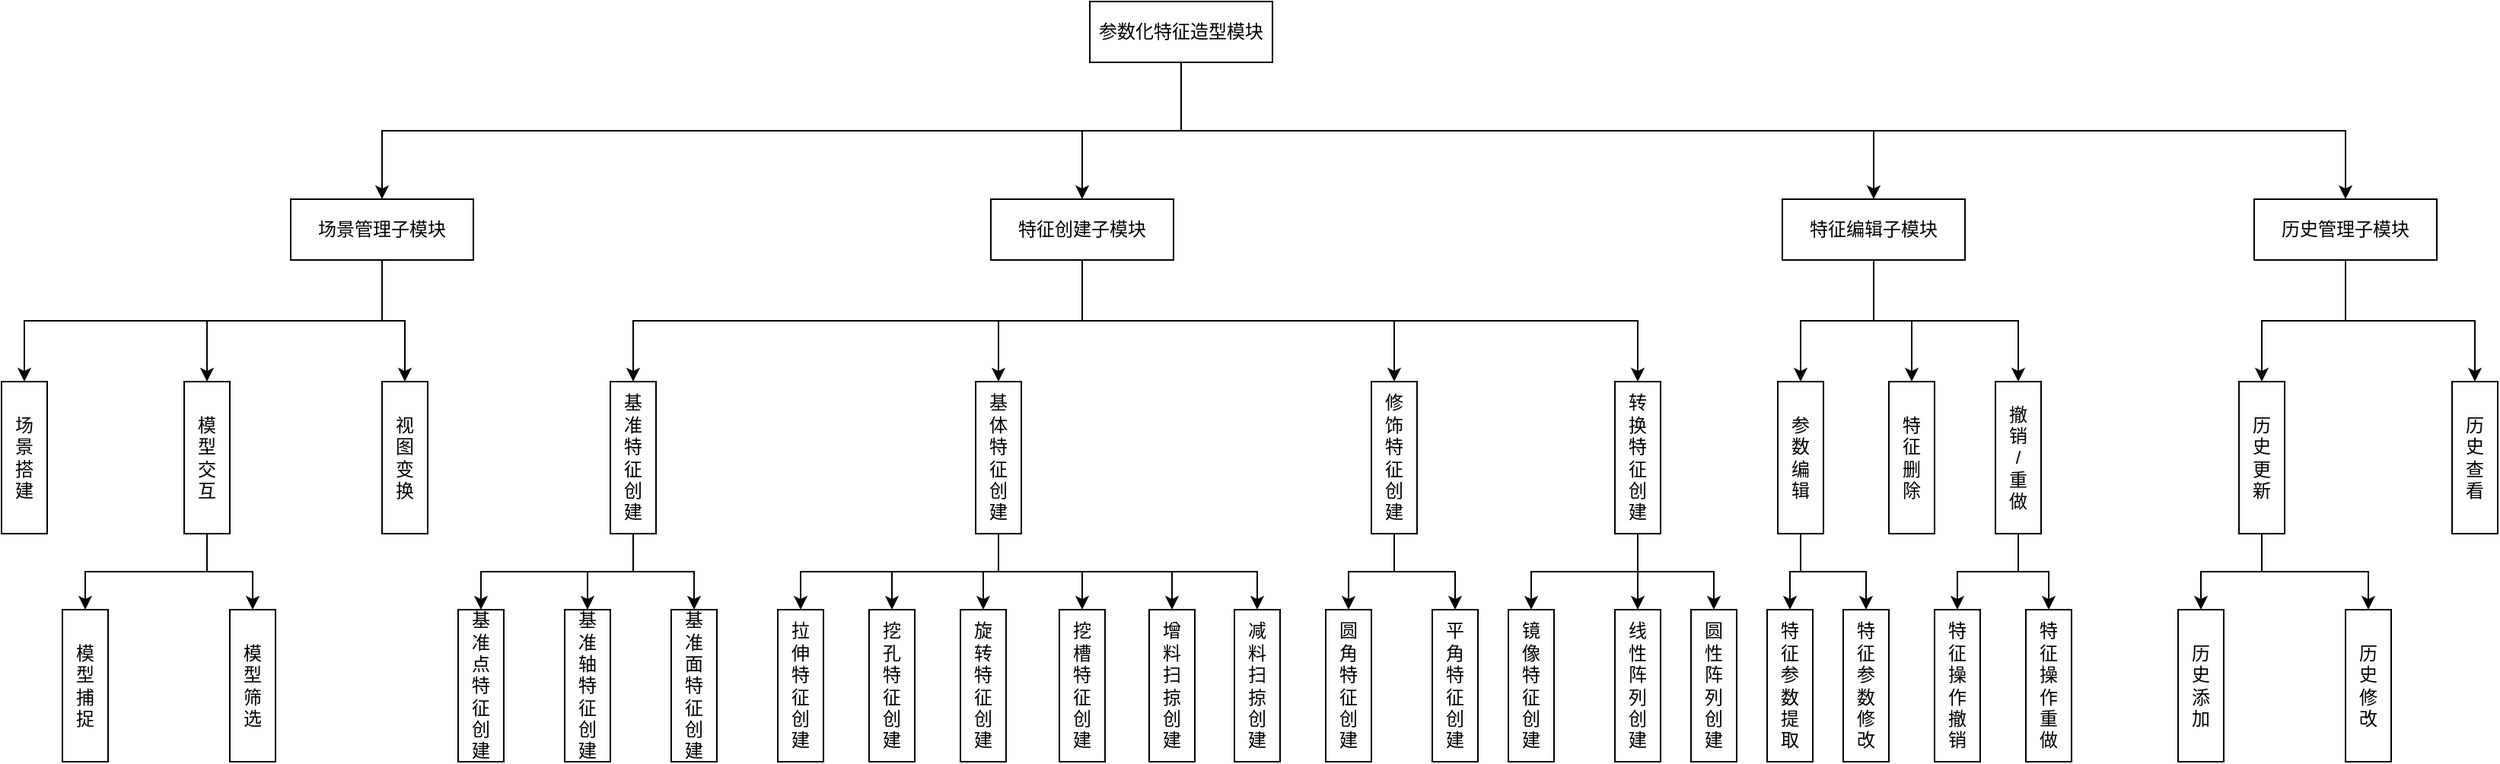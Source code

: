 <mxfile version="21.1.8" type="github">
  <diagram name="第 1 页" id="KuKHvHjNwTbAupqgn_qL">
    <mxGraphModel dx="2670" dy="829" grid="1" gridSize="10" guides="1" tooltips="1" connect="1" arrows="1" fold="1" page="1" pageScale="1" pageWidth="827" pageHeight="1169" math="0" shadow="0">
      <root>
        <mxCell id="0" />
        <mxCell id="1" parent="0" />
        <mxCell id="jY3J1ebLBUYD6axS380D-1" value="参数化特征造型模块" style="rounded=0;whiteSpace=wrap;html=1;" vertex="1" parent="1">
          <mxGeometry x="375" y="10" width="120" height="40" as="geometry" />
        </mxCell>
        <mxCell id="jY3J1ebLBUYD6axS380D-2" value="场景管理子模块" style="rounded=0;whiteSpace=wrap;html=1;" vertex="1" parent="1">
          <mxGeometry x="-150" y="140" width="120" height="40" as="geometry" />
        </mxCell>
        <mxCell id="jY3J1ebLBUYD6axS380D-3" value="特征创建子模块" style="rounded=0;whiteSpace=wrap;html=1;" vertex="1" parent="1">
          <mxGeometry x="310" y="140" width="120" height="40" as="geometry" />
        </mxCell>
        <mxCell id="jY3J1ebLBUYD6axS380D-4" value="历史管理子模块" style="rounded=0;whiteSpace=wrap;html=1;" vertex="1" parent="1">
          <mxGeometry x="1140" y="140" width="120" height="40" as="geometry" />
        </mxCell>
        <mxCell id="jY3J1ebLBUYD6axS380D-5" value="特征编辑子模块" style="rounded=0;whiteSpace=wrap;html=1;" vertex="1" parent="1">
          <mxGeometry x="830" y="140" width="120" height="40" as="geometry" />
        </mxCell>
        <mxCell id="jY3J1ebLBUYD6axS380D-6" value="场&lt;br&gt;景&lt;br&gt;搭&lt;br&gt;建" style="rounded=0;whiteSpace=wrap;html=1;" vertex="1" parent="1">
          <mxGeometry x="-340" y="260" width="30" height="100" as="geometry" />
        </mxCell>
        <mxCell id="jY3J1ebLBUYD6axS380D-7" value="模&lt;br&gt;型&lt;br&gt;交&lt;br&gt;互" style="rounded=0;whiteSpace=wrap;html=1;" vertex="1" parent="1">
          <mxGeometry x="-220" y="260" width="30" height="100" as="geometry" />
        </mxCell>
        <mxCell id="jY3J1ebLBUYD6axS380D-8" value="视&lt;br&gt;图&lt;br&gt;变&lt;br&gt;换" style="rounded=0;whiteSpace=wrap;html=1;" vertex="1" parent="1">
          <mxGeometry x="-90" y="260" width="30" height="100" as="geometry" />
        </mxCell>
        <mxCell id="jY3J1ebLBUYD6axS380D-9" value="模&lt;br&gt;型&lt;br&gt;捕&lt;br&gt;捉" style="rounded=0;whiteSpace=wrap;html=1;" vertex="1" parent="1">
          <mxGeometry x="-300" y="410" width="30" height="100" as="geometry" />
        </mxCell>
        <mxCell id="jY3J1ebLBUYD6axS380D-10" value="模&lt;br&gt;型&lt;br&gt;筛&lt;br&gt;选" style="rounded=0;whiteSpace=wrap;html=1;" vertex="1" parent="1">
          <mxGeometry x="-190" y="410" width="30" height="100" as="geometry" />
        </mxCell>
        <mxCell id="jY3J1ebLBUYD6axS380D-11" value="基&lt;br&gt;准&lt;br&gt;特&lt;br&gt;征&lt;br&gt;创&lt;br&gt;建" style="rounded=0;whiteSpace=wrap;html=1;" vertex="1" parent="1">
          <mxGeometry x="60" y="260" width="30" height="100" as="geometry" />
        </mxCell>
        <mxCell id="jY3J1ebLBUYD6axS380D-12" value="基&lt;br&gt;体&lt;br&gt;特&lt;br&gt;征&lt;br&gt;创&lt;br&gt;建" style="rounded=0;whiteSpace=wrap;html=1;" vertex="1" parent="1">
          <mxGeometry x="300" y="260" width="30" height="100" as="geometry" />
        </mxCell>
        <mxCell id="jY3J1ebLBUYD6axS380D-13" value="转&lt;br&gt;换&lt;br&gt;特&lt;br&gt;征&lt;br&gt;创&lt;br&gt;建" style="rounded=0;whiteSpace=wrap;html=1;" vertex="1" parent="1">
          <mxGeometry x="720" y="260" width="30" height="100" as="geometry" />
        </mxCell>
        <mxCell id="jY3J1ebLBUYD6axS380D-14" value="修&lt;br&gt;饰&lt;br&gt;特&lt;br&gt;征&lt;br&gt;创&lt;br&gt;建" style="rounded=0;whiteSpace=wrap;html=1;" vertex="1" parent="1">
          <mxGeometry x="560" y="260" width="30" height="100" as="geometry" />
        </mxCell>
        <mxCell id="jY3J1ebLBUYD6axS380D-15" value="基&lt;br&gt;准&lt;br&gt;点&lt;br&gt;特&lt;br&gt;征&lt;br&gt;创&lt;br&gt;建" style="rounded=0;whiteSpace=wrap;html=1;" vertex="1" parent="1">
          <mxGeometry x="-40" y="410" width="30" height="100" as="geometry" />
        </mxCell>
        <mxCell id="jY3J1ebLBUYD6axS380D-16" value="拉&lt;br&gt;伸&lt;br&gt;特&lt;br&gt;征&lt;br&gt;创&lt;br&gt;建" style="rounded=0;whiteSpace=wrap;html=1;" vertex="1" parent="1">
          <mxGeometry x="170" y="410" width="30" height="100" as="geometry" />
        </mxCell>
        <mxCell id="jY3J1ebLBUYD6axS380D-17" value="旋&lt;br&gt;转&lt;br&gt;特&lt;br&gt;征&lt;br&gt;创&lt;br&gt;建" style="rounded=0;whiteSpace=wrap;html=1;" vertex="1" parent="1">
          <mxGeometry x="290" y="410" width="30" height="100" as="geometry" />
        </mxCell>
        <mxCell id="jY3J1ebLBUYD6axS380D-18" value="挖&lt;br&gt;孔&lt;br&gt;特&lt;br&gt;征&lt;br&gt;创&lt;br&gt;建" style="rounded=0;whiteSpace=wrap;html=1;" vertex="1" parent="1">
          <mxGeometry x="230" y="410" width="30" height="100" as="geometry" />
        </mxCell>
        <mxCell id="jY3J1ebLBUYD6axS380D-19" value="挖&lt;br&gt;槽&lt;br&gt;特&lt;br&gt;征&lt;br&gt;创&lt;br&gt;建" style="rounded=0;whiteSpace=wrap;html=1;" vertex="1" parent="1">
          <mxGeometry x="355" y="410" width="30" height="100" as="geometry" />
        </mxCell>
        <mxCell id="jY3J1ebLBUYD6axS380D-20" value="基&lt;br&gt;准&lt;br&gt;轴&lt;br&gt;特&lt;br&gt;征&lt;br&gt;创&lt;br&gt;建" style="rounded=0;whiteSpace=wrap;html=1;" vertex="1" parent="1">
          <mxGeometry x="30" y="410" width="30" height="100" as="geometry" />
        </mxCell>
        <mxCell id="jY3J1ebLBUYD6axS380D-21" value="基&lt;br&gt;准&lt;br&gt;面&lt;br&gt;特&lt;br&gt;征&lt;br&gt;创&lt;br&gt;建" style="rounded=0;whiteSpace=wrap;html=1;" vertex="1" parent="1">
          <mxGeometry x="100" y="410" width="30" height="100" as="geometry" />
        </mxCell>
        <mxCell id="jY3J1ebLBUYD6axS380D-23" value="增&lt;br&gt;料&lt;br&gt;扫&lt;br&gt;掠&lt;br&gt;创&lt;br&gt;建" style="rounded=0;whiteSpace=wrap;html=1;" vertex="1" parent="1">
          <mxGeometry x="414" y="410" width="30" height="100" as="geometry" />
        </mxCell>
        <mxCell id="jY3J1ebLBUYD6axS380D-24" value="减&lt;br&gt;料&lt;br&gt;扫&lt;br&gt;掠&lt;br&gt;创&lt;br&gt;建" style="rounded=0;whiteSpace=wrap;html=1;" vertex="1" parent="1">
          <mxGeometry x="470" y="410" width="30" height="100" as="geometry" />
        </mxCell>
        <mxCell id="jY3J1ebLBUYD6axS380D-25" value="圆&lt;br&gt;角&lt;br&gt;特&lt;br&gt;征&lt;br&gt;创&lt;br&gt;建" style="rounded=0;whiteSpace=wrap;html=1;" vertex="1" parent="1">
          <mxGeometry x="530" y="410" width="30" height="100" as="geometry" />
        </mxCell>
        <mxCell id="jY3J1ebLBUYD6axS380D-26" value="平&lt;br&gt;角&lt;br&gt;特&lt;br&gt;征&lt;br&gt;创&lt;br&gt;建" style="rounded=0;whiteSpace=wrap;html=1;" vertex="1" parent="1">
          <mxGeometry x="600" y="410" width="30" height="100" as="geometry" />
        </mxCell>
        <mxCell id="jY3J1ebLBUYD6axS380D-27" value="镜&lt;br&gt;像&lt;br&gt;特&lt;br&gt;征&lt;br&gt;创&lt;br&gt;建" style="rounded=0;whiteSpace=wrap;html=1;" vertex="1" parent="1">
          <mxGeometry x="650" y="410" width="30" height="100" as="geometry" />
        </mxCell>
        <mxCell id="jY3J1ebLBUYD6axS380D-28" value="线&lt;br&gt;性&lt;br&gt;阵&lt;br&gt;列&lt;br&gt;创&lt;br&gt;建" style="rounded=0;whiteSpace=wrap;html=1;" vertex="1" parent="1">
          <mxGeometry x="720" y="410" width="30" height="100" as="geometry" />
        </mxCell>
        <mxCell id="jY3J1ebLBUYD6axS380D-29" value="圆&lt;br&gt;性&lt;br&gt;阵&lt;br&gt;列&lt;br&gt;创&lt;br&gt;建" style="rounded=0;whiteSpace=wrap;html=1;" vertex="1" parent="1">
          <mxGeometry x="770" y="410" width="30" height="100" as="geometry" />
        </mxCell>
        <mxCell id="jY3J1ebLBUYD6axS380D-30" value="参&lt;br&gt;数&lt;br&gt;编&lt;br&gt;辑" style="rounded=0;whiteSpace=wrap;html=1;" vertex="1" parent="1">
          <mxGeometry x="827" y="260" width="30" height="100" as="geometry" />
        </mxCell>
        <mxCell id="jY3J1ebLBUYD6axS380D-31" value="撤&lt;br&gt;销&lt;br&gt;/&lt;br&gt;重&lt;br&gt;做" style="rounded=0;whiteSpace=wrap;html=1;" vertex="1" parent="1">
          <mxGeometry x="970" y="260" width="30" height="100" as="geometry" />
        </mxCell>
        <mxCell id="jY3J1ebLBUYD6axS380D-32" value="特&lt;br&gt;征&lt;br&gt;参&lt;br&gt;数&lt;br&gt;提&lt;br&gt;取" style="rounded=0;whiteSpace=wrap;html=1;" vertex="1" parent="1">
          <mxGeometry x="820" y="410" width="30" height="100" as="geometry" />
        </mxCell>
        <mxCell id="jY3J1ebLBUYD6axS380D-33" value="特&lt;br&gt;征&lt;br&gt;参&lt;br&gt;数&lt;br&gt;修&lt;br&gt;改" style="rounded=0;whiteSpace=wrap;html=1;" vertex="1" parent="1">
          <mxGeometry x="870" y="410" width="30" height="100" as="geometry" />
        </mxCell>
        <mxCell id="jY3J1ebLBUYD6axS380D-34" value="特&lt;br&gt;征&lt;br&gt;操&lt;br&gt;作&lt;br&gt;重&lt;br&gt;做" style="rounded=0;whiteSpace=wrap;html=1;" vertex="1" parent="1">
          <mxGeometry x="990" y="410" width="30" height="100" as="geometry" />
        </mxCell>
        <mxCell id="jY3J1ebLBUYD6axS380D-35" value="特&lt;br&gt;征&lt;br&gt;操&lt;br&gt;作&lt;br&gt;撤&lt;br&gt;销" style="rounded=0;whiteSpace=wrap;html=1;" vertex="1" parent="1">
          <mxGeometry x="930" y="410" width="30" height="100" as="geometry" />
        </mxCell>
        <mxCell id="jY3J1ebLBUYD6axS380D-36" value="特&lt;br&gt;征&lt;br&gt;删&lt;br&gt;除" style="rounded=0;whiteSpace=wrap;html=1;" vertex="1" parent="1">
          <mxGeometry x="900" y="260" width="30" height="100" as="geometry" />
        </mxCell>
        <mxCell id="jY3J1ebLBUYD6axS380D-37" value="历&lt;br&gt;史&lt;br&gt;更&lt;br&gt;新" style="rounded=0;whiteSpace=wrap;html=1;" vertex="1" parent="1">
          <mxGeometry x="1130" y="260" width="30" height="100" as="geometry" />
        </mxCell>
        <mxCell id="jY3J1ebLBUYD6axS380D-38" value="历&lt;br&gt;史&lt;br&gt;查&lt;br&gt;看" style="rounded=0;whiteSpace=wrap;html=1;" vertex="1" parent="1">
          <mxGeometry x="1270" y="260" width="30" height="100" as="geometry" />
        </mxCell>
        <mxCell id="jY3J1ebLBUYD6axS380D-39" value="历&lt;br&gt;史&lt;br&gt;添&lt;br&gt;加" style="rounded=0;whiteSpace=wrap;html=1;" vertex="1" parent="1">
          <mxGeometry x="1090" y="410" width="30" height="100" as="geometry" />
        </mxCell>
        <mxCell id="jY3J1ebLBUYD6axS380D-40" value="历&lt;br&gt;史&lt;br&gt;修&lt;br&gt;改" style="rounded=0;whiteSpace=wrap;html=1;" vertex="1" parent="1">
          <mxGeometry x="1200" y="410" width="30" height="100" as="geometry" />
        </mxCell>
        <mxCell id="jY3J1ebLBUYD6axS380D-53" value="" style="endArrow=classic;html=1;rounded=0;exitX=0.5;exitY=1;exitDx=0;exitDy=0;entryX=0.5;entryY=0;entryDx=0;entryDy=0;edgeStyle=orthogonalEdgeStyle;" edge="1" parent="1" source="jY3J1ebLBUYD6axS380D-1" target="jY3J1ebLBUYD6axS380D-2">
          <mxGeometry width="50" height="50" relative="1" as="geometry">
            <mxPoint x="150" y="170" as="sourcePoint" />
            <mxPoint x="200" y="120" as="targetPoint" />
          </mxGeometry>
        </mxCell>
        <mxCell id="jY3J1ebLBUYD6axS380D-54" value="" style="endArrow=classic;html=1;rounded=0;exitX=0.5;exitY=1;exitDx=0;exitDy=0;entryX=0.5;entryY=0;entryDx=0;entryDy=0;edgeStyle=orthogonalEdgeStyle;" edge="1" parent="1" source="jY3J1ebLBUYD6axS380D-1" target="jY3J1ebLBUYD6axS380D-3">
          <mxGeometry width="50" height="50" relative="1" as="geometry">
            <mxPoint x="445" y="60" as="sourcePoint" />
            <mxPoint x="-80" y="150" as="targetPoint" />
            <Array as="points">
              <mxPoint x="435" y="95" />
              <mxPoint x="370" y="95" />
            </Array>
          </mxGeometry>
        </mxCell>
        <mxCell id="jY3J1ebLBUYD6axS380D-59" value="" style="endArrow=classic;html=1;rounded=0;exitX=0.5;exitY=1;exitDx=0;exitDy=0;entryX=0.5;entryY=0;entryDx=0;entryDy=0;edgeStyle=orthogonalEdgeStyle;" edge="1" parent="1" source="jY3J1ebLBUYD6axS380D-2" target="jY3J1ebLBUYD6axS380D-6">
          <mxGeometry width="50" height="50" relative="1" as="geometry">
            <mxPoint x="475" y="90" as="sourcePoint" />
            <mxPoint x="-50" y="180" as="targetPoint" />
          </mxGeometry>
        </mxCell>
        <mxCell id="jY3J1ebLBUYD6axS380D-60" value="" style="endArrow=classic;html=1;rounded=0;exitX=0.5;exitY=1;exitDx=0;exitDy=0;entryX=0.5;entryY=0;entryDx=0;entryDy=0;edgeStyle=orthogonalEdgeStyle;" edge="1" parent="1" source="jY3J1ebLBUYD6axS380D-2" target="jY3J1ebLBUYD6axS380D-7">
          <mxGeometry width="50" height="50" relative="1" as="geometry">
            <mxPoint x="485" y="100" as="sourcePoint" />
            <mxPoint x="-40" y="190" as="targetPoint" />
          </mxGeometry>
        </mxCell>
        <mxCell id="jY3J1ebLBUYD6axS380D-61" value="" style="endArrow=classic;html=1;rounded=0;exitX=0.5;exitY=1;exitDx=0;exitDy=0;entryX=0.5;entryY=0;entryDx=0;entryDy=0;edgeStyle=orthogonalEdgeStyle;" edge="1" parent="1" source="jY3J1ebLBUYD6axS380D-2" target="jY3J1ebLBUYD6axS380D-8">
          <mxGeometry width="50" height="50" relative="1" as="geometry">
            <mxPoint x="495" y="110" as="sourcePoint" />
            <mxPoint x="-30" y="200" as="targetPoint" />
          </mxGeometry>
        </mxCell>
        <mxCell id="jY3J1ebLBUYD6axS380D-62" value="" style="endArrow=classic;html=1;rounded=0;entryX=0.5;entryY=0;entryDx=0;entryDy=0;edgeStyle=orthogonalEdgeStyle;exitX=0.5;exitY=1;exitDx=0;exitDy=0;" edge="1" parent="1" source="jY3J1ebLBUYD6axS380D-7" target="jY3J1ebLBUYD6axS380D-9">
          <mxGeometry width="50" height="50" relative="1" as="geometry">
            <mxPoint x="-220" y="440" as="sourcePoint" />
            <mxPoint x="-20" y="210" as="targetPoint" />
          </mxGeometry>
        </mxCell>
        <mxCell id="jY3J1ebLBUYD6axS380D-63" value="" style="endArrow=classic;html=1;rounded=0;exitX=0.5;exitY=1;exitDx=0;exitDy=0;entryX=0.5;entryY=0;entryDx=0;entryDy=0;edgeStyle=orthogonalEdgeStyle;" edge="1" parent="1" source="jY3J1ebLBUYD6axS380D-7" target="jY3J1ebLBUYD6axS380D-10">
          <mxGeometry width="50" height="50" relative="1" as="geometry">
            <mxPoint x="515" y="130" as="sourcePoint" />
            <mxPoint x="-10" y="220" as="targetPoint" />
          </mxGeometry>
        </mxCell>
        <mxCell id="jY3J1ebLBUYD6axS380D-64" value="" style="endArrow=classic;html=1;rounded=0;exitX=0.5;exitY=1;exitDx=0;exitDy=0;entryX=0.5;entryY=0;entryDx=0;entryDy=0;edgeStyle=orthogonalEdgeStyle;" edge="1" parent="1" source="jY3J1ebLBUYD6axS380D-3" target="jY3J1ebLBUYD6axS380D-11">
          <mxGeometry width="50" height="50" relative="1" as="geometry">
            <mxPoint x="525" y="140" as="sourcePoint" />
            <mxPoint y="230" as="targetPoint" />
          </mxGeometry>
        </mxCell>
        <mxCell id="jY3J1ebLBUYD6axS380D-65" value="" style="endArrow=classic;html=1;rounded=0;exitX=0.5;exitY=1;exitDx=0;exitDy=0;edgeStyle=orthogonalEdgeStyle;" edge="1" parent="1" source="jY3J1ebLBUYD6axS380D-3" target="jY3J1ebLBUYD6axS380D-12">
          <mxGeometry width="50" height="50" relative="1" as="geometry">
            <mxPoint x="535" y="150" as="sourcePoint" />
            <mxPoint x="10" y="240" as="targetPoint" />
          </mxGeometry>
        </mxCell>
        <mxCell id="jY3J1ebLBUYD6axS380D-66" value="" style="endArrow=classic;html=1;rounded=0;exitX=0.5;exitY=1;exitDx=0;exitDy=0;entryX=0.5;entryY=0;entryDx=0;entryDy=0;edgeStyle=orthogonalEdgeStyle;" edge="1" parent="1" source="jY3J1ebLBUYD6axS380D-3" target="jY3J1ebLBUYD6axS380D-14">
          <mxGeometry width="50" height="50" relative="1" as="geometry">
            <mxPoint x="545" y="160" as="sourcePoint" />
            <mxPoint x="20" y="250" as="targetPoint" />
          </mxGeometry>
        </mxCell>
        <mxCell id="jY3J1ebLBUYD6axS380D-67" value="" style="endArrow=classic;html=1;rounded=0;exitX=0.5;exitY=1;exitDx=0;exitDy=0;entryX=0.5;entryY=0;entryDx=0;entryDy=0;edgeStyle=orthogonalEdgeStyle;" edge="1" parent="1" source="jY3J1ebLBUYD6axS380D-3" target="jY3J1ebLBUYD6axS380D-13">
          <mxGeometry width="50" height="50" relative="1" as="geometry">
            <mxPoint x="555" y="170" as="sourcePoint" />
            <mxPoint x="30" y="260" as="targetPoint" />
          </mxGeometry>
        </mxCell>
        <mxCell id="jY3J1ebLBUYD6axS380D-68" value="" style="endArrow=classic;html=1;rounded=0;exitX=0.5;exitY=1;exitDx=0;exitDy=0;entryX=0.5;entryY=0;entryDx=0;entryDy=0;edgeStyle=orthogonalEdgeStyle;" edge="1" parent="1" source="jY3J1ebLBUYD6axS380D-11" target="jY3J1ebLBUYD6axS380D-15">
          <mxGeometry width="50" height="50" relative="1" as="geometry">
            <mxPoint x="565" y="180" as="sourcePoint" />
            <mxPoint x="40" y="270" as="targetPoint" />
          </mxGeometry>
        </mxCell>
        <mxCell id="jY3J1ebLBUYD6axS380D-69" value="" style="endArrow=classic;html=1;rounded=0;exitX=0.5;exitY=1;exitDx=0;exitDy=0;entryX=0.5;entryY=0;entryDx=0;entryDy=0;edgeStyle=orthogonalEdgeStyle;" edge="1" parent="1" source="jY3J1ebLBUYD6axS380D-11" target="jY3J1ebLBUYD6axS380D-20">
          <mxGeometry width="50" height="50" relative="1" as="geometry">
            <mxPoint x="575" y="190" as="sourcePoint" />
            <mxPoint x="50" y="280" as="targetPoint" />
          </mxGeometry>
        </mxCell>
        <mxCell id="jY3J1ebLBUYD6axS380D-70" value="" style="endArrow=classic;html=1;rounded=0;exitX=0.5;exitY=1;exitDx=0;exitDy=0;entryX=0.5;entryY=0;entryDx=0;entryDy=0;edgeStyle=orthogonalEdgeStyle;" edge="1" parent="1" source="jY3J1ebLBUYD6axS380D-11" target="jY3J1ebLBUYD6axS380D-21">
          <mxGeometry width="50" height="50" relative="1" as="geometry">
            <mxPoint x="585" y="200" as="sourcePoint" />
            <mxPoint x="60" y="290" as="targetPoint" />
          </mxGeometry>
        </mxCell>
        <mxCell id="jY3J1ebLBUYD6axS380D-71" value="" style="endArrow=classic;html=1;rounded=0;exitX=0.5;exitY=1;exitDx=0;exitDy=0;entryX=0.5;entryY=0;entryDx=0;entryDy=0;edgeStyle=orthogonalEdgeStyle;" edge="1" parent="1" source="jY3J1ebLBUYD6axS380D-12" target="jY3J1ebLBUYD6axS380D-16">
          <mxGeometry width="50" height="50" relative="1" as="geometry">
            <mxPoint x="595" y="210" as="sourcePoint" />
            <mxPoint x="70" y="300" as="targetPoint" />
          </mxGeometry>
        </mxCell>
        <mxCell id="jY3J1ebLBUYD6axS380D-73" value="" style="endArrow=classic;html=1;rounded=0;exitX=0.5;exitY=1;exitDx=0;exitDy=0;edgeStyle=orthogonalEdgeStyle;" edge="1" parent="1" source="jY3J1ebLBUYD6axS380D-12" target="jY3J1ebLBUYD6axS380D-18">
          <mxGeometry width="50" height="50" relative="1" as="geometry">
            <mxPoint x="615" y="230" as="sourcePoint" />
            <mxPoint x="90" y="320" as="targetPoint" />
          </mxGeometry>
        </mxCell>
        <mxCell id="jY3J1ebLBUYD6axS380D-74" value="" style="endArrow=classic;html=1;rounded=0;exitX=0.5;exitY=1;exitDx=0;exitDy=0;edgeStyle=orthogonalEdgeStyle;" edge="1" parent="1" source="jY3J1ebLBUYD6axS380D-12" target="jY3J1ebLBUYD6axS380D-17">
          <mxGeometry width="50" height="50" relative="1" as="geometry">
            <mxPoint x="625" y="240" as="sourcePoint" />
            <mxPoint x="100" y="330" as="targetPoint" />
          </mxGeometry>
        </mxCell>
        <mxCell id="jY3J1ebLBUYD6axS380D-75" value="" style="endArrow=classic;html=1;rounded=0;exitX=0.5;exitY=1;exitDx=0;exitDy=0;entryX=0.5;entryY=0;entryDx=0;entryDy=0;edgeStyle=orthogonalEdgeStyle;" edge="1" parent="1" source="jY3J1ebLBUYD6axS380D-12" target="jY3J1ebLBUYD6axS380D-19">
          <mxGeometry width="50" height="50" relative="1" as="geometry">
            <mxPoint x="635" y="250" as="sourcePoint" />
            <mxPoint x="110" y="340" as="targetPoint" />
          </mxGeometry>
        </mxCell>
        <mxCell id="jY3J1ebLBUYD6axS380D-76" value="" style="endArrow=classic;html=1;rounded=0;exitX=0.5;exitY=1;exitDx=0;exitDy=0;entryX=0.5;entryY=0;entryDx=0;entryDy=0;edgeStyle=orthogonalEdgeStyle;" edge="1" parent="1" source="jY3J1ebLBUYD6axS380D-12" target="jY3J1ebLBUYD6axS380D-23">
          <mxGeometry width="50" height="50" relative="1" as="geometry">
            <mxPoint x="645" y="260" as="sourcePoint" />
            <mxPoint x="120" y="350" as="targetPoint" />
          </mxGeometry>
        </mxCell>
        <mxCell id="jY3J1ebLBUYD6axS380D-77" value="" style="endArrow=classic;html=1;rounded=0;exitX=0.5;exitY=1;exitDx=0;exitDy=0;entryX=0.5;entryY=0;entryDx=0;entryDy=0;edgeStyle=orthogonalEdgeStyle;" edge="1" parent="1" source="jY3J1ebLBUYD6axS380D-12" target="jY3J1ebLBUYD6axS380D-24">
          <mxGeometry width="50" height="50" relative="1" as="geometry">
            <mxPoint x="655" y="270" as="sourcePoint" />
            <mxPoint x="130" y="360" as="targetPoint" />
          </mxGeometry>
        </mxCell>
        <mxCell id="jY3J1ebLBUYD6axS380D-78" value="" style="endArrow=classic;html=1;rounded=0;exitX=0.5;exitY=1;exitDx=0;exitDy=0;entryX=0.5;entryY=0;entryDx=0;entryDy=0;edgeStyle=orthogonalEdgeStyle;" edge="1" parent="1" source="jY3J1ebLBUYD6axS380D-14" target="jY3J1ebLBUYD6axS380D-25">
          <mxGeometry width="50" height="50" relative="1" as="geometry">
            <mxPoint x="665" y="280" as="sourcePoint" />
            <mxPoint x="140" y="370" as="targetPoint" />
          </mxGeometry>
        </mxCell>
        <mxCell id="jY3J1ebLBUYD6axS380D-79" value="" style="endArrow=classic;html=1;rounded=0;exitX=0.5;exitY=1;exitDx=0;exitDy=0;entryX=0.5;entryY=0;entryDx=0;entryDy=0;edgeStyle=orthogonalEdgeStyle;" edge="1" parent="1" source="jY3J1ebLBUYD6axS380D-14" target="jY3J1ebLBUYD6axS380D-26">
          <mxGeometry width="50" height="50" relative="1" as="geometry">
            <mxPoint x="675" y="290" as="sourcePoint" />
            <mxPoint x="150" y="380" as="targetPoint" />
          </mxGeometry>
        </mxCell>
        <mxCell id="jY3J1ebLBUYD6axS380D-80" value="" style="endArrow=classic;html=1;rounded=0;exitX=0.5;exitY=1;exitDx=0;exitDy=0;edgeStyle=orthogonalEdgeStyle;" edge="1" parent="1" source="jY3J1ebLBUYD6axS380D-13" target="jY3J1ebLBUYD6axS380D-27">
          <mxGeometry width="50" height="50" relative="1" as="geometry">
            <mxPoint x="685" y="300" as="sourcePoint" />
            <mxPoint x="160" y="390" as="targetPoint" />
          </mxGeometry>
        </mxCell>
        <mxCell id="jY3J1ebLBUYD6axS380D-81" value="" style="endArrow=classic;html=1;rounded=0;exitX=0.5;exitY=1;exitDx=0;exitDy=0;edgeStyle=orthogonalEdgeStyle;" edge="1" parent="1" source="jY3J1ebLBUYD6axS380D-13" target="jY3J1ebLBUYD6axS380D-28">
          <mxGeometry width="50" height="50" relative="1" as="geometry">
            <mxPoint x="695" y="310" as="sourcePoint" />
            <mxPoint x="170" y="400" as="targetPoint" />
          </mxGeometry>
        </mxCell>
        <mxCell id="jY3J1ebLBUYD6axS380D-82" value="" style="endArrow=classic;html=1;rounded=0;exitX=0.5;exitY=1;exitDx=0;exitDy=0;edgeStyle=orthogonalEdgeStyle;" edge="1" parent="1" source="jY3J1ebLBUYD6axS380D-13" target="jY3J1ebLBUYD6axS380D-29">
          <mxGeometry width="50" height="50" relative="1" as="geometry">
            <mxPoint x="705" y="320" as="sourcePoint" />
            <mxPoint x="180" y="410" as="targetPoint" />
          </mxGeometry>
        </mxCell>
        <mxCell id="jY3J1ebLBUYD6axS380D-83" value="" style="endArrow=classic;html=1;rounded=0;exitX=0.5;exitY=1;exitDx=0;exitDy=0;entryX=0.5;entryY=0;entryDx=0;entryDy=0;edgeStyle=orthogonalEdgeStyle;" edge="1" parent="1" source="jY3J1ebLBUYD6axS380D-5" target="jY3J1ebLBUYD6axS380D-30">
          <mxGeometry width="50" height="50" relative="1" as="geometry">
            <mxPoint x="715" y="330" as="sourcePoint" />
            <mxPoint x="190" y="420" as="targetPoint" />
          </mxGeometry>
        </mxCell>
        <mxCell id="jY3J1ebLBUYD6axS380D-84" value="" style="endArrow=classic;html=1;rounded=0;exitX=0.5;exitY=1;exitDx=0;exitDy=0;entryX=0.5;entryY=0;entryDx=0;entryDy=0;edgeStyle=orthogonalEdgeStyle;" edge="1" parent="1" source="jY3J1ebLBUYD6axS380D-5" target="jY3J1ebLBUYD6axS380D-36">
          <mxGeometry width="50" height="50" relative="1" as="geometry">
            <mxPoint x="725" y="340" as="sourcePoint" />
            <mxPoint x="200" y="430" as="targetPoint" />
          </mxGeometry>
        </mxCell>
        <mxCell id="jY3J1ebLBUYD6axS380D-85" value="" style="endArrow=classic;html=1;rounded=0;exitX=0.5;exitY=1;exitDx=0;exitDy=0;entryX=0.5;entryY=0;entryDx=0;entryDy=0;edgeStyle=orthogonalEdgeStyle;" edge="1" parent="1" source="jY3J1ebLBUYD6axS380D-5" target="jY3J1ebLBUYD6axS380D-31">
          <mxGeometry width="50" height="50" relative="1" as="geometry">
            <mxPoint x="735" y="350" as="sourcePoint" />
            <mxPoint x="210" y="440" as="targetPoint" />
          </mxGeometry>
        </mxCell>
        <mxCell id="jY3J1ebLBUYD6axS380D-86" value="" style="endArrow=classic;html=1;rounded=0;exitX=0.5;exitY=1;exitDx=0;exitDy=0;edgeStyle=orthogonalEdgeStyle;" edge="1" parent="1" source="jY3J1ebLBUYD6axS380D-4" target="jY3J1ebLBUYD6axS380D-37">
          <mxGeometry width="50" height="50" relative="1" as="geometry">
            <mxPoint x="745" y="360" as="sourcePoint" />
            <mxPoint x="220" y="450" as="targetPoint" />
          </mxGeometry>
        </mxCell>
        <mxCell id="jY3J1ebLBUYD6axS380D-89" value="" style="endArrow=classic;html=1;rounded=0;exitX=0.5;exitY=1;exitDx=0;exitDy=0;edgeStyle=orthogonalEdgeStyle;" edge="1" parent="1" source="jY3J1ebLBUYD6axS380D-4" target="jY3J1ebLBUYD6axS380D-38">
          <mxGeometry width="50" height="50" relative="1" as="geometry">
            <mxPoint x="755" y="370" as="sourcePoint" />
            <mxPoint x="230" y="460" as="targetPoint" />
          </mxGeometry>
        </mxCell>
        <mxCell id="jY3J1ebLBUYD6axS380D-90" value="" style="endArrow=classic;html=1;rounded=0;exitX=0.5;exitY=1;exitDx=0;exitDy=0;edgeStyle=orthogonalEdgeStyle;" edge="1" parent="1" source="jY3J1ebLBUYD6axS380D-37" target="jY3J1ebLBUYD6axS380D-39">
          <mxGeometry width="50" height="50" relative="1" as="geometry">
            <mxPoint x="765" y="380" as="sourcePoint" />
            <mxPoint x="240" y="470" as="targetPoint" />
          </mxGeometry>
        </mxCell>
        <mxCell id="jY3J1ebLBUYD6axS380D-91" value="" style="endArrow=classic;html=1;rounded=0;exitX=0.5;exitY=1;exitDx=0;exitDy=0;edgeStyle=orthogonalEdgeStyle;" edge="1" parent="1" source="jY3J1ebLBUYD6axS380D-37" target="jY3J1ebLBUYD6axS380D-40">
          <mxGeometry width="50" height="50" relative="1" as="geometry">
            <mxPoint x="1155" y="370" as="sourcePoint" />
            <mxPoint x="1115" y="420" as="targetPoint" />
          </mxGeometry>
        </mxCell>
        <mxCell id="jY3J1ebLBUYD6axS380D-92" value="" style="endArrow=classic;html=1;rounded=0;exitX=0.5;exitY=1;exitDx=0;exitDy=0;edgeStyle=orthogonalEdgeStyle;entryX=0.5;entryY=0;entryDx=0;entryDy=0;" edge="1" parent="1" source="jY3J1ebLBUYD6axS380D-30" target="jY3J1ebLBUYD6axS380D-32">
          <mxGeometry width="50" height="50" relative="1" as="geometry">
            <mxPoint x="1165" y="380" as="sourcePoint" />
            <mxPoint x="1125" y="430" as="targetPoint" />
          </mxGeometry>
        </mxCell>
        <mxCell id="jY3J1ebLBUYD6axS380D-93" value="" style="endArrow=classic;html=1;rounded=0;exitX=0.5;exitY=1;exitDx=0;exitDy=0;edgeStyle=orthogonalEdgeStyle;entryX=0.5;entryY=0;entryDx=0;entryDy=0;" edge="1" parent="1" source="jY3J1ebLBUYD6axS380D-30" target="jY3J1ebLBUYD6axS380D-33">
          <mxGeometry width="50" height="50" relative="1" as="geometry">
            <mxPoint x="852" y="370" as="sourcePoint" />
            <mxPoint x="845" y="420" as="targetPoint" />
          </mxGeometry>
        </mxCell>
        <mxCell id="jY3J1ebLBUYD6axS380D-94" value="" style="endArrow=classic;html=1;rounded=0;exitX=0.5;exitY=1;exitDx=0;exitDy=0;edgeStyle=orthogonalEdgeStyle;" edge="1" parent="1" source="jY3J1ebLBUYD6axS380D-31" target="jY3J1ebLBUYD6axS380D-35">
          <mxGeometry width="50" height="50" relative="1" as="geometry">
            <mxPoint x="862" y="380" as="sourcePoint" />
            <mxPoint x="855" y="430" as="targetPoint" />
          </mxGeometry>
        </mxCell>
        <mxCell id="jY3J1ebLBUYD6axS380D-95" value="" style="endArrow=classic;html=1;rounded=0;exitX=0.5;exitY=1;exitDx=0;exitDy=0;edgeStyle=orthogonalEdgeStyle;" edge="1" parent="1" source="jY3J1ebLBUYD6axS380D-31" target="jY3J1ebLBUYD6axS380D-34">
          <mxGeometry width="50" height="50" relative="1" as="geometry">
            <mxPoint x="872" y="390" as="sourcePoint" />
            <mxPoint x="865" y="440" as="targetPoint" />
          </mxGeometry>
        </mxCell>
        <mxCell id="jY3J1ebLBUYD6axS380D-96" value="" style="endArrow=classic;html=1;rounded=0;exitX=0.5;exitY=1;exitDx=0;exitDy=0;edgeStyle=orthogonalEdgeStyle;entryX=0.5;entryY=0;entryDx=0;entryDy=0;" edge="1" parent="1" source="jY3J1ebLBUYD6axS380D-1" target="jY3J1ebLBUYD6axS380D-5">
          <mxGeometry width="50" height="50" relative="1" as="geometry">
            <mxPoint x="882" y="400" as="sourcePoint" />
            <mxPoint x="875" y="450" as="targetPoint" />
          </mxGeometry>
        </mxCell>
        <mxCell id="jY3J1ebLBUYD6axS380D-97" value="" style="endArrow=classic;html=1;rounded=0;exitX=0.5;exitY=1;exitDx=0;exitDy=0;edgeStyle=orthogonalEdgeStyle;entryX=0.5;entryY=0;entryDx=0;entryDy=0;" edge="1" parent="1" source="jY3J1ebLBUYD6axS380D-1" target="jY3J1ebLBUYD6axS380D-4">
          <mxGeometry width="50" height="50" relative="1" as="geometry">
            <mxPoint x="892" y="410" as="sourcePoint" />
            <mxPoint x="885" y="460" as="targetPoint" />
          </mxGeometry>
        </mxCell>
      </root>
    </mxGraphModel>
  </diagram>
</mxfile>
